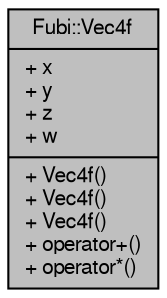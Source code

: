 digraph "Fubi::Vec4f"
{
  edge [fontname="FreeSans",fontsize="10",labelfontname="FreeSans",labelfontsize="10"];
  node [fontname="FreeSans",fontsize="10",shape=record];
  Node1 [label="{Fubi::Vec4f\n|+ x\l+ y\l+ z\l+ w\l|+ Vec4f()\l+ Vec4f()\l+ Vec4f()\l+ operator+()\l+ operator*()\l}",height=0.2,width=0.4,color="black", fillcolor="grey75", style="filled" fontcolor="black"];
}
